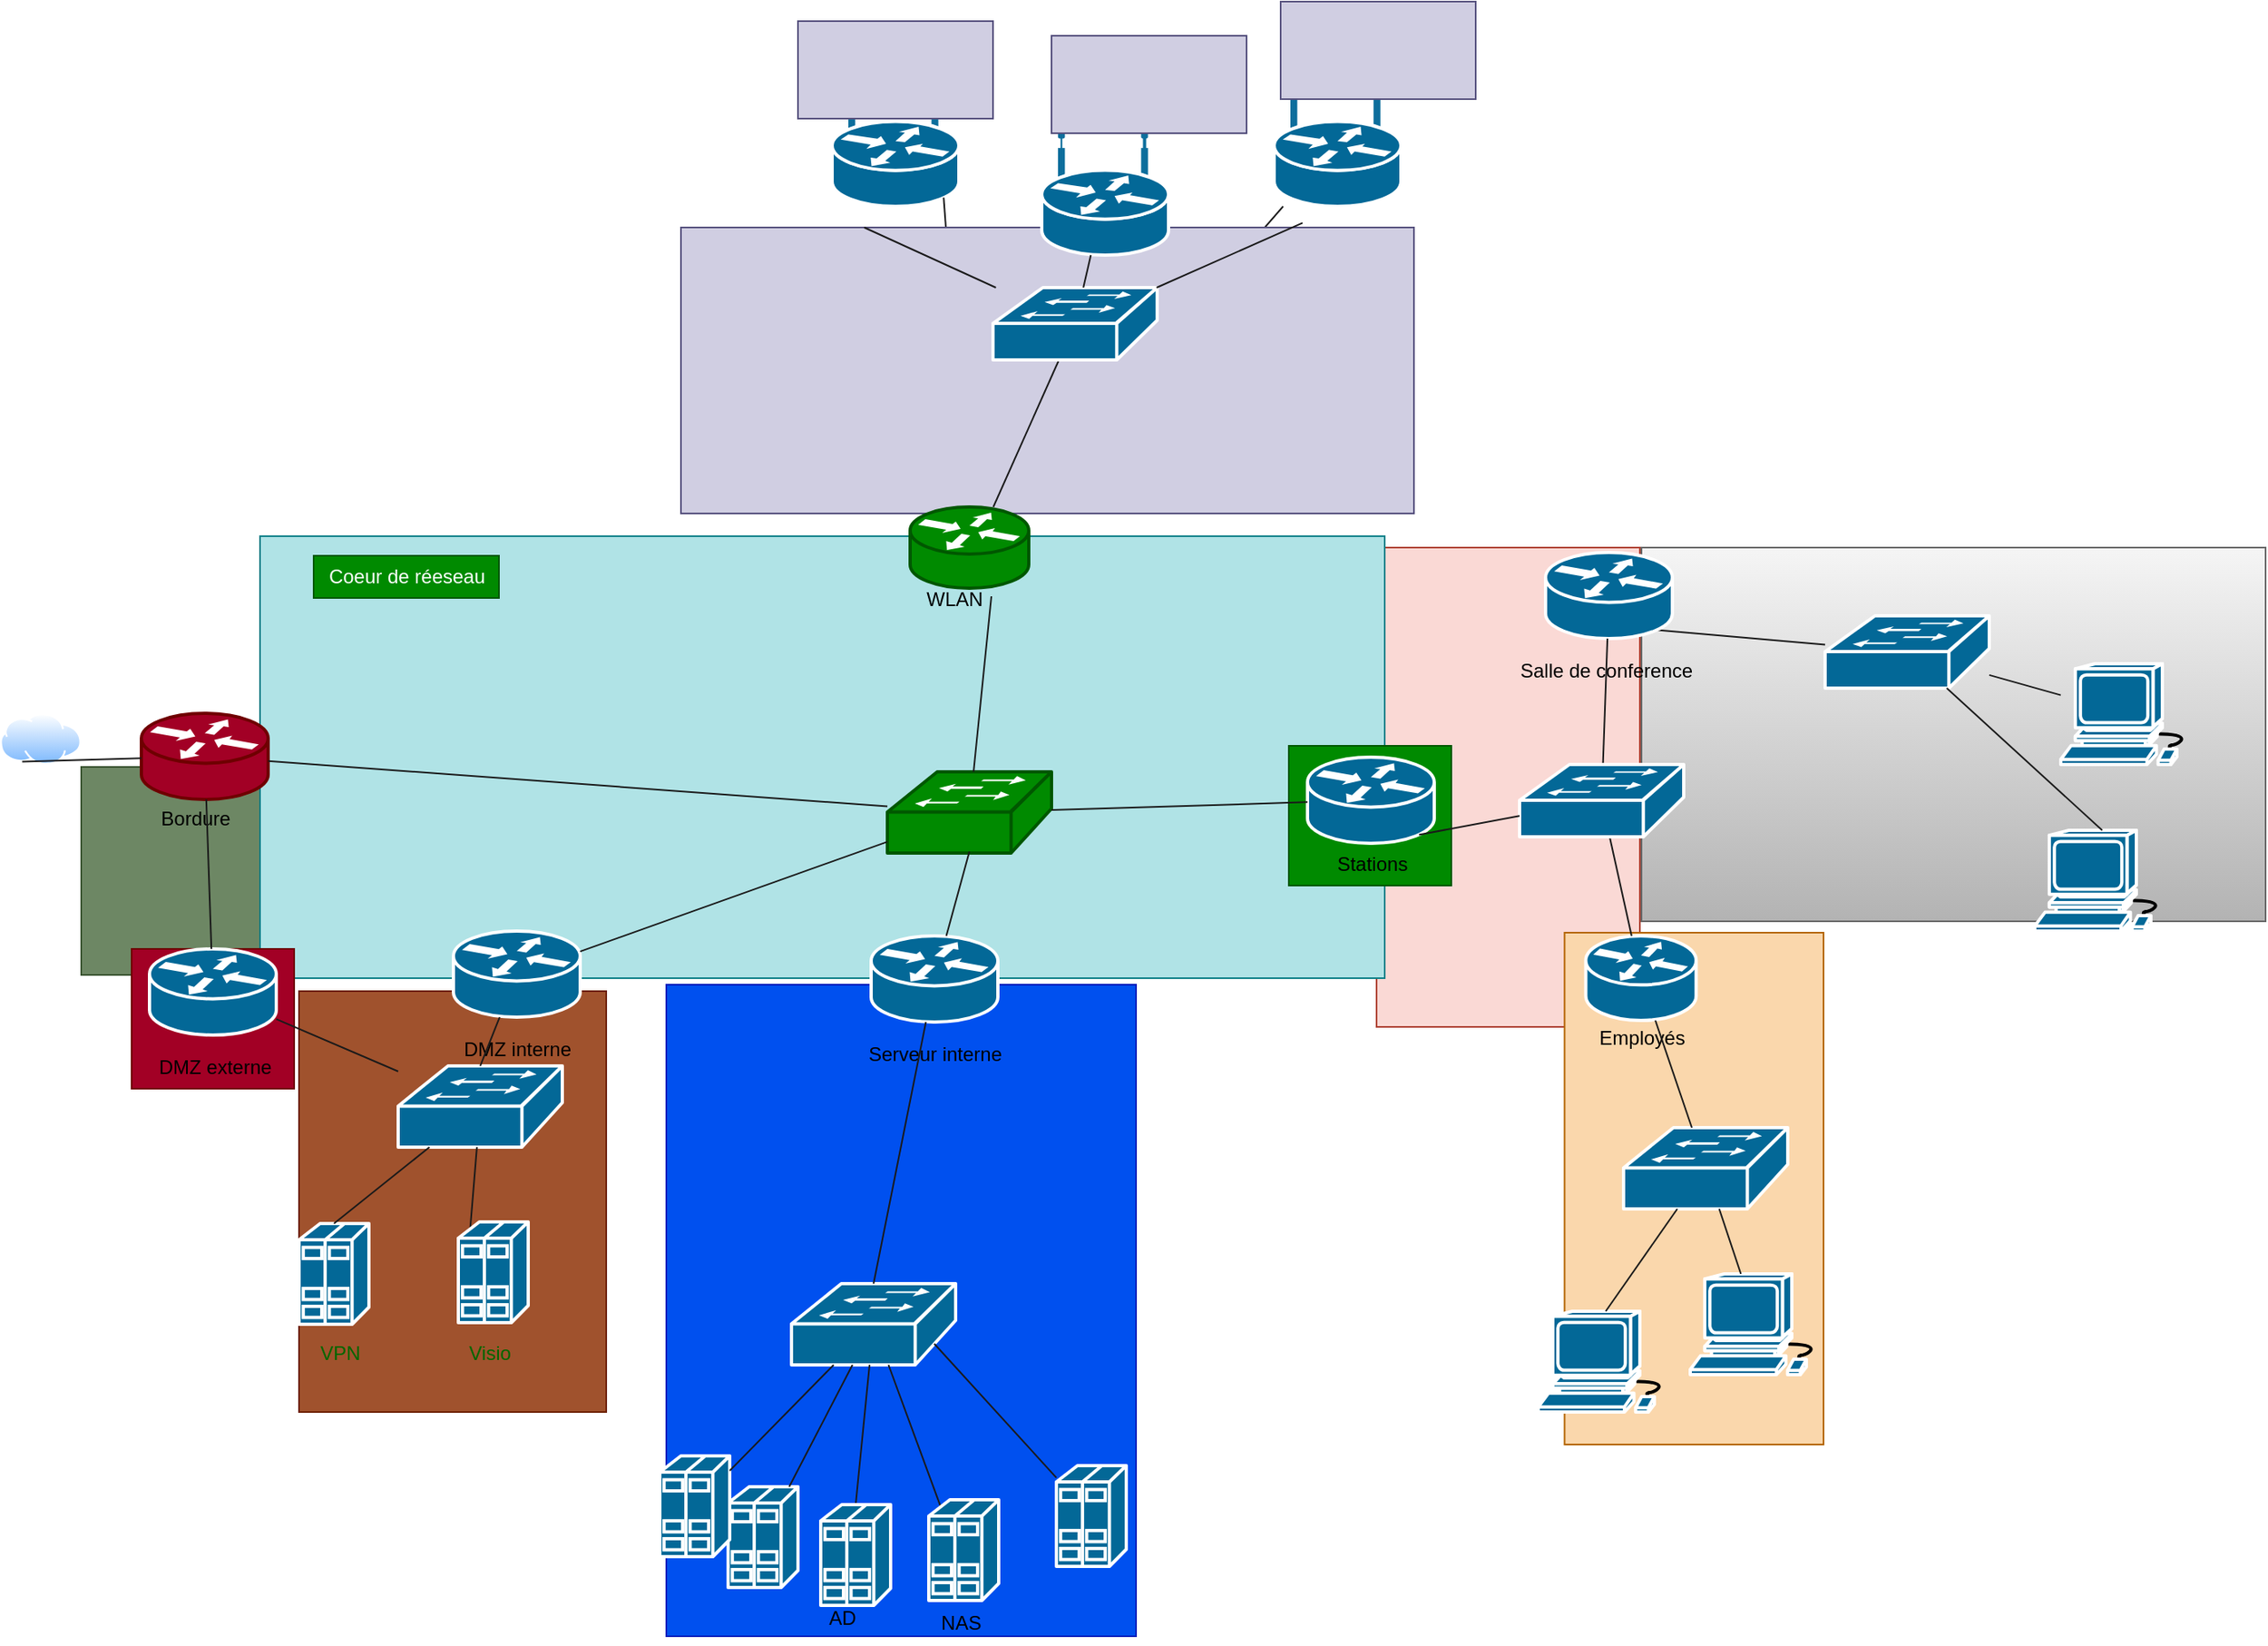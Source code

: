 <mxfile>
    <diagram id="D4_o2YcMro7wRbGhOeaa" name="Page-1">
        <mxGraphModel dx="1761" dy="1663" grid="0" gridSize="10" guides="1" tooltips="1" connect="1" arrows="1" fold="1" page="1" pageScale="1" pageWidth="850" pageHeight="1100" background="#ffffff" math="0" shadow="0">
            <root>
                <mxCell id="0"/>
                <mxCell id="1" parent="0"/>
                <mxCell id="159" value="" style="rounded=0;whiteSpace=wrap;html=1;labelBackgroundColor=#CC0000;fontColor=#ffffff;fillColor=#6d8764;strokeColor=#3A5431;" vertex="1" parent="1">
                    <mxGeometry x="-156" y="225" width="127" height="128" as="geometry"/>
                </mxCell>
                <mxCell id="158" value="" style="rounded=0;whiteSpace=wrap;html=1;labelBackgroundColor=#CC0000;fontColor=#ffffff;fillColor=#a0522d;strokeColor=#6D1F00;" vertex="1" parent="1">
                    <mxGeometry x="-22" y="363" width="189" height="259" as="geometry"/>
                </mxCell>
                <mxCell id="157" value="" style="rounded=0;whiteSpace=wrap;html=1;labelBackgroundColor=#CC0000;fillColor=#0050ef;strokeColor=#001DBC;fontColor=#ffffff;" vertex="1" parent="1">
                    <mxGeometry x="204" y="359" width="289" height="401" as="geometry"/>
                </mxCell>
                <mxCell id="149" value="" style="rounded=0;whiteSpace=wrap;html=1;labelBackgroundColor=#CC0000;fillColor=#f5f5f5;gradientColor=#b3b3b3;strokeColor=#666666;" vertex="1" parent="1">
                    <mxGeometry x="804" y="90" width="384" height="230" as="geometry"/>
                </mxCell>
                <mxCell id="147" value="" style="rounded=0;whiteSpace=wrap;html=1;labelBackgroundColor=#CC0000;fillColor=#fad9d5;strokeColor=#ae4132;" vertex="1" parent="1">
                    <mxGeometry x="641" y="90" width="162" height="295" as="geometry"/>
                </mxCell>
                <mxCell id="140" value="" style="rounded=0;whiteSpace=wrap;html=1;labelBackgroundColor=#CC0000;fillColor=#b0e3e6;strokeColor=#0e8088;fontColor=#00FF00;" vertex="1" parent="1">
                    <mxGeometry x="-46" y="83" width="692" height="272" as="geometry"/>
                </mxCell>
                <mxCell id="40" value="" style="group" vertex="1" connectable="0" parent="1">
                    <mxGeometry x="319" y="329" width="100" height="86" as="geometry"/>
                </mxCell>
                <mxCell id="38" value="" style="shape=mxgraph.cisco.routers.router;sketch=0;html=1;pointerEvents=1;dashed=0;fillColor=#036897;strokeColor=#ffffff;strokeWidth=2;verticalLabelPosition=bottom;verticalAlign=top;align=center;outlineConnect=0;fontColor=#000000;" vertex="1" parent="40">
                    <mxGeometry x="11" width="78" height="53" as="geometry"/>
                </mxCell>
                <mxCell id="39" value="Serveur interne" style="text;html=1;align=center;verticalAlign=middle;resizable=0;points=[];autosize=1;strokeColor=none;fillColor=none;fontColor=#000000;" vertex="1" parent="40">
                    <mxGeometry y="60" width="100" height="26" as="geometry"/>
                </mxCell>
                <mxCell id="41" value="" style="shape=mxgraph.cisco.switches.workgroup_switch;sketch=0;html=1;pointerEvents=1;dashed=0;fillColor=#036897;strokeColor=#ffffff;strokeWidth=2;verticalLabelPosition=bottom;verticalAlign=top;align=center;outlineConnect=0;fontColor=#000000;" vertex="1" parent="1">
                    <mxGeometry x="281" y="543" width="101" height="50" as="geometry"/>
                </mxCell>
                <mxCell id="46" value="" style="endArrow=none;html=1;strokeColor=#1A1A1A;fontColor=#000000;entryX=0.5;entryY=0;entryDx=0;entryDy=0;entryPerimeter=0;" edge="1" parent="1" source="38" target="41">
                    <mxGeometry width="50" height="50" relative="1" as="geometry">
                        <mxPoint x="457" y="316" as="sourcePoint"/>
                        <mxPoint x="507" y="266" as="targetPoint"/>
                    </mxGeometry>
                </mxCell>
                <mxCell id="47" value="" style="endArrow=none;html=1;strokeColor=#1A1A1A;fontColor=#000000;exitX=0.17;exitY=0.07;exitDx=0;exitDy=0;exitPerimeter=0;" edge="1" parent="1" source="43" target="41">
                    <mxGeometry width="50" height="50" relative="1" as="geometry">
                        <mxPoint x="457" y="316" as="sourcePoint"/>
                        <mxPoint x="507" y="266" as="targetPoint"/>
                    </mxGeometry>
                </mxCell>
                <mxCell id="48" value="" style="endArrow=none;html=1;strokeColor=#1A1A1A;fontColor=#000000;exitX=0.5;exitY=0;exitDx=0;exitDy=0;exitPerimeter=0;" edge="1" parent="1" source="42" target="41">
                    <mxGeometry width="50" height="50" relative="1" as="geometry">
                        <mxPoint x="457" y="316" as="sourcePoint"/>
                        <mxPoint x="507" y="266" as="targetPoint"/>
                    </mxGeometry>
                </mxCell>
                <mxCell id="52" value="" style="group" vertex="1" connectable="0" parent="1">
                    <mxGeometry x="768" y="329" width="148" height="315" as="geometry"/>
                </mxCell>
                <mxCell id="148" value="" style="rounded=0;whiteSpace=wrap;html=1;labelBackgroundColor=#CC0000;fillColor=#fad7ac;strokeColor=#b46504;" vertex="1" parent="52">
                    <mxGeometry x="-11.318" y="-2" width="159.318" height="315" as="geometry"/>
                </mxCell>
                <mxCell id="50" value="" style="shape=mxgraph.cisco.routers.router;sketch=0;html=1;pointerEvents=1;dashed=0;fillColor=#036897;strokeColor=#ffffff;strokeWidth=2;verticalLabelPosition=bottom;verticalAlign=top;align=center;outlineConnect=0;fontColor=#000000;" vertex="1" parent="52">
                    <mxGeometry x="1.741" width="67.906" height="52.009" as="geometry"/>
                </mxCell>
                <mxCell id="51" value="Employés" style="text;html=1;align=center;verticalAlign=middle;resizable=0;points=[];autosize=1;strokeColor=none;fillColor=none;fontColor=#000000;" vertex="1" parent="52">
                    <mxGeometry y="50.047" width="71" height="26" as="geometry"/>
                </mxCell>
                <mxCell id="53" value="" style="shape=mxgraph.cisco.switches.workgroup_switch;sketch=0;html=1;pointerEvents=1;dashed=0;fillColor=#036897;strokeColor=#ffffff;strokeWidth=2;verticalLabelPosition=bottom;verticalAlign=top;align=center;outlineConnect=0;fontColor=#000000;" vertex="1" parent="1">
                    <mxGeometry x="793" y="447" width="101" height="50" as="geometry"/>
                </mxCell>
                <mxCell id="54" value="" style="shape=mxgraph.cisco.computers_and_peripherals.workstation;sketch=0;html=1;pointerEvents=1;dashed=0;fillColor=#036897;strokeColor=#ffffff;strokeWidth=2;verticalLabelPosition=bottom;verticalAlign=top;align=center;outlineConnect=0;fontColor=#000000;" vertex="1" parent="1">
                    <mxGeometry x="740.5" y="560" width="83" height="62" as="geometry"/>
                </mxCell>
                <mxCell id="55" value="" style="shape=mxgraph.cisco.computers_and_peripherals.workstation;sketch=0;html=1;pointerEvents=1;dashed=0;fillColor=#036897;strokeColor=#ffffff;strokeWidth=2;verticalLabelPosition=bottom;verticalAlign=top;align=center;outlineConnect=0;fontColor=#000000;" vertex="1" parent="1">
                    <mxGeometry x="834" y="537" width="83" height="62" as="geometry"/>
                </mxCell>
                <mxCell id="56" value="" style="endArrow=none;html=1;strokeColor=#1A1A1A;fontColor=#000000;" edge="1" parent="1" source="53" target="50">
                    <mxGeometry width="50" height="50" relative="1" as="geometry">
                        <mxPoint x="503" y="347" as="sourcePoint"/>
                        <mxPoint x="553" y="297" as="targetPoint"/>
                    </mxGeometry>
                </mxCell>
                <mxCell id="57" value="" style="endArrow=none;html=1;strokeColor=#1A1A1A;fontColor=#000000;" edge="1" parent="1" source="53" target="55">
                    <mxGeometry width="50" height="50" relative="1" as="geometry">
                        <mxPoint x="503" y="347" as="sourcePoint"/>
                        <mxPoint x="553" y="297" as="targetPoint"/>
                    </mxGeometry>
                </mxCell>
                <mxCell id="58" value="" style="endArrow=none;html=1;strokeColor=#1A1A1A;fontColor=#000000;exitX=0.5;exitY=0;exitDx=0;exitDy=0;exitPerimeter=0;" edge="1" parent="1" source="54" target="53">
                    <mxGeometry width="50" height="50" relative="1" as="geometry">
                        <mxPoint x="503" y="347" as="sourcePoint"/>
                        <mxPoint x="553" y="297" as="targetPoint"/>
                    </mxGeometry>
                </mxCell>
                <mxCell id="59" value="" style="shape=mxgraph.cisco.switches.workgroup_switch;sketch=0;html=1;pointerEvents=1;dashed=0;fillColor=#036897;strokeColor=#ffffff;strokeWidth=2;verticalLabelPosition=bottom;verticalAlign=top;align=center;outlineConnect=0;fontColor=#000000;" vertex="1" parent="1">
                    <mxGeometry x="917" y="132" width="101" height="44.5" as="geometry"/>
                </mxCell>
                <mxCell id="60" value="" style="shape=mxgraph.cisco.computers_and_peripherals.workstation;sketch=0;html=1;pointerEvents=1;dashed=0;fillColor=#036897;strokeColor=#ffffff;strokeWidth=2;verticalLabelPosition=bottom;verticalAlign=top;align=center;outlineConnect=0;fontColor=#000000;" vertex="1" parent="1">
                    <mxGeometry x="1046" y="264" width="83" height="62" as="geometry"/>
                </mxCell>
                <mxCell id="61" value="" style="shape=mxgraph.cisco.computers_and_peripherals.workstation;sketch=0;html=1;pointerEvents=1;dashed=0;fillColor=#036897;strokeColor=#ffffff;strokeWidth=2;verticalLabelPosition=bottom;verticalAlign=top;align=center;outlineConnect=0;fontColor=#000000;" vertex="1" parent="1">
                    <mxGeometry x="1062" y="161.5" width="83" height="62" as="geometry"/>
                </mxCell>
                <mxCell id="62" value="" style="endArrow=none;html=1;strokeColor=#1A1A1A;fontColor=#000000;" edge="1" parent="1" source="59" target="61">
                    <mxGeometry width="50" height="50" relative="1" as="geometry">
                        <mxPoint x="513" y="357" as="sourcePoint"/>
                        <mxPoint x="563" y="307" as="targetPoint"/>
                    </mxGeometry>
                </mxCell>
                <mxCell id="63" value="" style="endArrow=none;html=1;strokeColor=#1A1A1A;fontColor=#000000;exitX=0.5;exitY=0;exitDx=0;exitDy=0;exitPerimeter=0;" edge="1" parent="1" source="60" target="59">
                    <mxGeometry width="50" height="50" relative="1" as="geometry">
                        <mxPoint x="513" y="357" as="sourcePoint"/>
                        <mxPoint x="563" y="307" as="targetPoint"/>
                    </mxGeometry>
                </mxCell>
                <mxCell id="66" value="" style="endArrow=none;html=1;strokeColor=#1A1A1A;fontColor=#000000;exitX=0.88;exitY=0.9;exitDx=0;exitDy=0;exitPerimeter=0;" edge="1" parent="1" source="35" target="59">
                    <mxGeometry width="50" height="50" relative="1" as="geometry">
                        <mxPoint x="463" y="360" as="sourcePoint"/>
                        <mxPoint x="513" y="310" as="targetPoint"/>
                    </mxGeometry>
                </mxCell>
                <mxCell id="67" value="" style="group" vertex="1" connectable="0" parent="1">
                    <mxGeometry x="720" y="93" width="124" height="86" as="geometry"/>
                </mxCell>
                <mxCell id="35" value="" style="shape=mxgraph.cisco.routers.router;sketch=0;html=1;pointerEvents=1;dashed=0;fillColor=#036897;strokeColor=#ffffff;strokeWidth=2;verticalLabelPosition=bottom;verticalAlign=top;align=center;outlineConnect=0;fontColor=#000000;" vertex="1" parent="67">
                    <mxGeometry x="25" width="78" height="53" as="geometry"/>
                </mxCell>
                <mxCell id="36" value="Salle de conference" style="text;html=1;align=center;verticalAlign=middle;resizable=0;points=[];autosize=1;strokeColor=none;fillColor=none;fontColor=#000000;" vertex="1" parent="67">
                    <mxGeometry y="60" width="124" height="26" as="geometry"/>
                </mxCell>
                <mxCell id="70" value="" style="group" vertex="1" connectable="0" parent="1">
                    <mxGeometry x="62" y="326" width="100" height="86" as="geometry"/>
                </mxCell>
                <mxCell id="71" value="" style="shape=mxgraph.cisco.routers.router;sketch=0;html=1;pointerEvents=1;dashed=0;fillColor=#036897;strokeColor=#ffffff;strokeWidth=2;verticalLabelPosition=bottom;verticalAlign=top;align=center;outlineConnect=0;fontColor=#000000;" vertex="1" parent="70">
                    <mxGeometry x="11" width="78" height="53" as="geometry"/>
                </mxCell>
                <mxCell id="72" value="DMZ interne" style="text;html=1;align=center;verticalAlign=middle;resizable=0;points=[];autosize=1;strokeColor=none;fillColor=none;fontColor=#000000;" vertex="1" parent="70">
                    <mxGeometry x="8" y="60" width="84" height="26" as="geometry"/>
                </mxCell>
                <mxCell id="73" value="" style="shape=mxgraph.cisco.switches.workgroup_switch;sketch=0;html=1;pointerEvents=1;dashed=0;fillColor=#036897;strokeColor=#ffffff;strokeWidth=2;verticalLabelPosition=bottom;verticalAlign=top;align=center;outlineConnect=0;fontColor=#000000;" vertex="1" parent="1">
                    <mxGeometry x="39" y="409" width="101" height="50" as="geometry"/>
                </mxCell>
                <mxCell id="74" value="" style="shape=mxgraph.cisco.servers.standard_host;sketch=0;html=1;pointerEvents=1;dashed=0;fillColor=#036897;strokeColor=#ffffff;strokeWidth=2;verticalLabelPosition=bottom;verticalAlign=top;align=center;outlineConnect=0;fontColor=#000000;" vertex="1" parent="1">
                    <mxGeometry x="-22" y="506" width="43" height="62" as="geometry"/>
                </mxCell>
                <mxCell id="76" value="" style="endArrow=none;html=1;strokeColor=#1A1A1A;fontColor=#000000;entryX=0.5;entryY=0;entryDx=0;entryDy=0;entryPerimeter=0;" edge="1" parent="1" source="71" target="73">
                    <mxGeometry width="50" height="50" relative="1" as="geometry">
                        <mxPoint x="303" y="274" as="sourcePoint"/>
                        <mxPoint x="353" y="224" as="targetPoint"/>
                    </mxGeometry>
                </mxCell>
                <mxCell id="77" value="" style="endArrow=none;html=1;strokeColor=#1A1A1A;fontColor=#000000;exitX=0.17;exitY=0.07;exitDx=0;exitDy=0;exitPerimeter=0;" edge="1" parent="1" source="75" target="73">
                    <mxGeometry width="50" height="50" relative="1" as="geometry">
                        <mxPoint x="303" y="274" as="sourcePoint"/>
                        <mxPoint x="353" y="224" as="targetPoint"/>
                    </mxGeometry>
                </mxCell>
                <mxCell id="78" value="" style="endArrow=none;html=1;strokeColor=#1A1A1A;fontColor=#000000;exitX=0.5;exitY=0;exitDx=0;exitDy=0;exitPerimeter=0;" edge="1" parent="1" source="74" target="73">
                    <mxGeometry width="50" height="50" relative="1" as="geometry">
                        <mxPoint x="303" y="274" as="sourcePoint"/>
                        <mxPoint x="353" y="224" as="targetPoint"/>
                    </mxGeometry>
                </mxCell>
                <mxCell id="81" value="" style="group;fillColor=#a20025;fontColor=#ffffff;strokeColor=#6F0000;" vertex="1" connectable="0" parent="1">
                    <mxGeometry x="-125" y="337" width="100" height="86" as="geometry"/>
                </mxCell>
                <mxCell id="82" value="" style="shape=mxgraph.cisco.routers.router;sketch=0;html=1;pointerEvents=1;dashed=0;fillColor=#036897;strokeColor=#ffffff;strokeWidth=2;verticalLabelPosition=bottom;verticalAlign=top;align=center;outlineConnect=0;fontColor=#000000;" vertex="1" parent="81">
                    <mxGeometry x="11" width="78" height="53" as="geometry"/>
                </mxCell>
                <mxCell id="83" value="DMZ externe" style="text;html=1;align=center;verticalAlign=middle;resizable=0;points=[];autosize=1;strokeColor=none;fillColor=none;fontColor=#000000;" vertex="1" parent="81">
                    <mxGeometry x="7" y="60" width="87" height="26" as="geometry"/>
                </mxCell>
                <mxCell id="87" value="" style="endArrow=none;html=1;strokeColor=#1A1A1A;fontColor=#000000;" edge="1" parent="1" source="82" target="73">
                    <mxGeometry width="50" height="50" relative="1" as="geometry">
                        <mxPoint x="477" y="336" as="sourcePoint"/>
                        <mxPoint x="-112.5" y="459" as="targetPoint"/>
                    </mxGeometry>
                </mxCell>
                <mxCell id="92" value="" style="aspect=fixed;perimeter=ellipsePerimeter;html=1;align=center;shadow=0;dashed=0;spacingTop=3;image;image=img/lib/active_directory/internet_cloud.svg;fontColor=#000000;" vertex="1" parent="1">
                    <mxGeometry x="-206" y="192" width="50" height="31.5" as="geometry"/>
                </mxCell>
                <mxCell id="93" value="" style="group" vertex="1" connectable="0" parent="1">
                    <mxGeometry x="-119" y="192" width="78" height="78" as="geometry"/>
                </mxCell>
                <mxCell id="90" value="" style="shape=mxgraph.cisco.routers.router;sketch=0;html=1;pointerEvents=1;dashed=0;fillColor=#a20025;strokeColor=#6F0000;strokeWidth=2;verticalLabelPosition=bottom;verticalAlign=top;align=center;outlineConnect=0;fontColor=#ffffff;" vertex="1" parent="93">
                    <mxGeometry width="78" height="53" as="geometry"/>
                </mxCell>
                <mxCell id="91" value="Bordure" style="text;html=1;align=center;verticalAlign=middle;resizable=0;points=[];autosize=1;strokeColor=none;fillColor=none;fontColor=#000000;" vertex="1" parent="93">
                    <mxGeometry x="2" y="52" width="61" height="26" as="geometry"/>
                </mxCell>
                <mxCell id="95" value="" style="endArrow=none;html=1;strokeColor=#1A1A1A;fontColor=#000000;exitX=0.25;exitY=1;exitDx=0;exitDy=0;" edge="1" parent="1" source="92" target="90">
                    <mxGeometry width="50" height="50" relative="1" as="geometry">
                        <mxPoint x="218" y="379" as="sourcePoint"/>
                        <mxPoint x="268" y="329" as="targetPoint"/>
                    </mxGeometry>
                </mxCell>
                <mxCell id="96" value="" style="endArrow=none;html=1;strokeColor=#1A1A1A;fontColor=#000000;" edge="1" parent="1" source="82" target="90">
                    <mxGeometry width="50" height="50" relative="1" as="geometry">
                        <mxPoint x="148" y="379" as="sourcePoint"/>
                        <mxPoint x="198" y="329" as="targetPoint"/>
                    </mxGeometry>
                </mxCell>
                <mxCell id="97" value="" style="group;fillColor=#008A00;fontColor=#ffffff;strokeColor=#005700;" vertex="1" connectable="0" parent="1">
                    <mxGeometry x="587" y="212" width="100" height="86" as="geometry"/>
                </mxCell>
                <mxCell id="109" value="" style="group" vertex="1" connectable="0" parent="97">
                    <mxGeometry x="11.5" y="7" width="78" height="79" as="geometry"/>
                </mxCell>
                <mxCell id="98" value="" style="shape=mxgraph.cisco.routers.router;sketch=0;html=1;pointerEvents=1;dashed=0;fillColor=#036897;strokeColor=#ffffff;strokeWidth=2;verticalLabelPosition=bottom;verticalAlign=top;align=center;outlineConnect=0;fontColor=#000000;" vertex="1" parent="109">
                    <mxGeometry width="78" height="53" as="geometry"/>
                </mxCell>
                <mxCell id="99" value="Stations" style="text;html=1;align=center;verticalAlign=middle;resizable=0;points=[];autosize=1;strokeColor=none;fillColor=none;fontColor=#000000;" vertex="1" parent="109">
                    <mxGeometry x="8.5" y="53" width="61" height="26" as="geometry"/>
                </mxCell>
                <mxCell id="100" value="" style="endArrow=none;html=1;strokeColor=#1A1A1A;fontColor=#000000;" edge="1" parent="1" source="50" target="151">
                    <mxGeometry width="50" height="50" relative="1" as="geometry">
                        <mxPoint x="439" y="379" as="sourcePoint"/>
                        <mxPoint x="489" y="329" as="targetPoint"/>
                    </mxGeometry>
                </mxCell>
                <mxCell id="104" value="" style="endArrow=none;html=1;strokeColor=#1A1A1A;fontColor=#000000;" edge="1" parent="1" source="151" target="35">
                    <mxGeometry width="50" height="50" relative="1" as="geometry">
                        <mxPoint x="439" y="379" as="sourcePoint"/>
                        <mxPoint x="489" y="329" as="targetPoint"/>
                    </mxGeometry>
                </mxCell>
                <mxCell id="105" value="" style="shape=mxgraph.cisco.switches.workgroup_switch;sketch=0;html=1;pointerEvents=1;dashed=0;fillColor=#008a00;strokeColor=#005700;strokeWidth=2;verticalLabelPosition=bottom;verticalAlign=top;align=center;outlineConnect=0;fontColor=#ffffff;" vertex="1" parent="1">
                    <mxGeometry x="340" y="228" width="101" height="50" as="geometry"/>
                </mxCell>
                <mxCell id="106" value="" style="endArrow=none;html=1;strokeColor=#1A1A1A;fontColor=#000000;entryX=0.5;entryY=0.98;entryDx=0;entryDy=0;entryPerimeter=0;" edge="1" parent="1" source="38" target="105">
                    <mxGeometry width="50" height="50" relative="1" as="geometry">
                        <mxPoint x="439" y="379" as="sourcePoint"/>
                        <mxPoint x="489" y="329" as="targetPoint"/>
                    </mxGeometry>
                </mxCell>
                <mxCell id="107" value="" style="endArrow=none;html=1;strokeColor=#1A1A1A;fontColor=#000000;" edge="1" parent="1" source="105" target="98">
                    <mxGeometry width="50" height="50" relative="1" as="geometry">
                        <mxPoint x="439" y="379" as="sourcePoint"/>
                        <mxPoint x="489" y="329" as="targetPoint"/>
                    </mxGeometry>
                </mxCell>
                <mxCell id="108" value="" style="endArrow=none;html=1;strokeColor=#1A1A1A;fontColor=#000000;" edge="1" parent="1" source="71" target="105">
                    <mxGeometry width="50" height="50" relative="1" as="geometry">
                        <mxPoint x="439" y="379" as="sourcePoint"/>
                        <mxPoint x="489" y="329" as="targetPoint"/>
                    </mxGeometry>
                </mxCell>
                <mxCell id="110" value="" style="endArrow=none;html=1;strokeColor=#1A1A1A;fontColor=#000000;" edge="1" parent="1" source="90" target="105">
                    <mxGeometry width="50" height="50" relative="1" as="geometry">
                        <mxPoint x="375" y="364" as="sourcePoint"/>
                        <mxPoint x="425" y="314" as="targetPoint"/>
                    </mxGeometry>
                </mxCell>
                <mxCell id="118" value="" style="group" vertex="1" connectable="0" parent="1">
                    <mxGeometry x="306" y="-116" width="99" height="124" as="geometry"/>
                </mxCell>
                <mxCell id="26" value="" style="shape=mxgraph.cisco.routers.wireless_router;sketch=0;html=1;pointerEvents=1;dashed=0;fillColor=#036897;strokeColor=#ffffff;strokeWidth=2;verticalLabelPosition=bottom;verticalAlign=top;align=center;outlineConnect=0;fontColor=#000000;" vertex="1" parent="118">
                    <mxGeometry y="-81" width="78" height="77" as="geometry"/>
                </mxCell>
                <mxCell id="27" value="Visiteurs" style="text;html=1;align=center;verticalAlign=middle;resizable=0;points=[];autosize=1;strokeColor=none;fillColor=none;fontColor=#000000;" vertex="1" parent="118">
                    <mxGeometry y="98" width="64" height="26" as="geometry"/>
                </mxCell>
                <mxCell id="144" value="" style="rounded=0;whiteSpace=wrap;html=1;labelBackgroundColor=#CC0000;fillColor=#d0cee2;strokeColor=#56517e;" vertex="1" parent="118">
                    <mxGeometry x="-21" y="-118" width="120" height="60" as="geometry"/>
                </mxCell>
                <mxCell id="119" value="" style="endArrow=none;html=1;strokeColor=#1A1A1A;fontColor=#000000;entryX=0.5;entryY=1;entryDx=0;entryDy=0;entryPerimeter=0;" edge="1" parent="1" source="105">
                    <mxGeometry width="50" height="50" relative="1" as="geometry">
                        <mxPoint x="375" y="198" as="sourcePoint"/>
                        <mxPoint x="404" y="120" as="targetPoint"/>
                    </mxGeometry>
                </mxCell>
                <mxCell id="120" value="" style="endArrow=none;html=1;strokeColor=#1A1A1A;fontColor=#000000;exitX=0.88;exitY=0.93;exitDx=0;exitDy=0;exitPerimeter=0;" edge="1" parent="1" source="26" target="126">
                    <mxGeometry width="50" height="50" relative="1" as="geometry">
                        <mxPoint x="375" y="198" as="sourcePoint"/>
                        <mxPoint x="372.627" y="67" as="targetPoint"/>
                    </mxGeometry>
                </mxCell>
                <mxCell id="122" value="" style="endArrow=none;html=1;strokeColor=#1A1A1A;fontColor=#000000;entryX=0.88;entryY=0.1;entryDx=0;entryDy=0;entryPerimeter=0;" edge="1" parent="1" source="116" target="126">
                    <mxGeometry width="50" height="50" relative="1" as="geometry">
                        <mxPoint x="375" y="198" as="sourcePoint"/>
                        <mxPoint x="433.64" y="114.7" as="targetPoint"/>
                    </mxGeometry>
                </mxCell>
                <mxCell id="123" value="VPN" style="text;html=1;align=center;verticalAlign=middle;resizable=0;points=[];autosize=1;strokeColor=none;fillColor=none;fontColor=#006600;" vertex="1" parent="1">
                    <mxGeometry x="-19" y="573" width="43" height="26" as="geometry"/>
                </mxCell>
                <mxCell id="129" value="" style="shape=mxgraph.cisco.servers.standard_host;sketch=0;html=1;pointerEvents=1;dashed=0;fillColor=#036897;strokeColor=#ffffff;strokeWidth=2;verticalLabelPosition=bottom;verticalAlign=top;align=center;outlineConnect=0;fontColor=#000000;" vertex="1" parent="1">
                    <mxGeometry x="242" y="668" width="43" height="62" as="geometry"/>
                </mxCell>
                <mxCell id="130" value="" style="group" vertex="1" connectable="0" parent="1">
                    <mxGeometry x="73" y="505" width="46" height="94" as="geometry"/>
                </mxCell>
                <mxCell id="75" value="" style="shape=mxgraph.cisco.servers.standard_host;sketch=0;html=1;pointerEvents=1;dashed=0;fillColor=#036897;strokeColor=#ffffff;strokeWidth=2;verticalLabelPosition=bottom;verticalAlign=top;align=center;outlineConnect=0;fontColor=#000000;" vertex="1" parent="130">
                    <mxGeometry x="3" width="43" height="62" as="geometry"/>
                </mxCell>
                <mxCell id="124" value="Visio" style="text;html=1;align=center;verticalAlign=middle;resizable=0;points=[];autosize=1;strokeColor=none;fillColor=none;fontColor=#006600;" vertex="1" parent="130">
                    <mxGeometry y="68" width="44" height="26" as="geometry"/>
                </mxCell>
                <mxCell id="131" value="" style="shape=mxgraph.cisco.servers.standard_host;sketch=0;html=1;pointerEvents=1;dashed=0;fillColor=#036897;strokeColor=#ffffff;strokeWidth=2;verticalLabelPosition=bottom;verticalAlign=top;align=center;outlineConnect=0;fontColor=#000000;" vertex="1" parent="1">
                    <mxGeometry x="200" y="649" width="43" height="62" as="geometry"/>
                </mxCell>
                <mxCell id="132" value="" style="shape=mxgraph.cisco.servers.standard_host;sketch=0;html=1;pointerEvents=1;dashed=0;fillColor=#036897;strokeColor=#ffffff;strokeWidth=2;verticalLabelPosition=bottom;verticalAlign=top;align=center;outlineConnect=0;fontColor=#000000;" vertex="1" parent="1">
                    <mxGeometry x="444" y="655" width="43" height="62" as="geometry"/>
                </mxCell>
                <mxCell id="134" value="" style="group" vertex="1" connectable="0" parent="1">
                    <mxGeometry x="363" y="676" width="45.5" height="89" as="geometry"/>
                </mxCell>
                <mxCell id="43" value="" style="shape=mxgraph.cisco.servers.standard_host;sketch=0;html=1;pointerEvents=1;dashed=0;fillColor=#036897;strokeColor=#ffffff;strokeWidth=2;verticalLabelPosition=bottom;verticalAlign=top;align=center;outlineConnect=0;fontColor=#000000;" vertex="1" parent="134">
                    <mxGeometry x="2.5" width="43" height="62" as="geometry"/>
                </mxCell>
                <mxCell id="80" value="NAS" style="text;html=1;align=center;verticalAlign=middle;resizable=0;points=[];autosize=1;strokeColor=none;fillColor=none;fontColor=#000000;" vertex="1" parent="134">
                    <mxGeometry y="63" width="43" height="26" as="geometry"/>
                </mxCell>
                <mxCell id="135" value="" style="group" vertex="1" connectable="0" parent="1">
                    <mxGeometry x="294" y="679" width="48" height="83" as="geometry"/>
                </mxCell>
                <mxCell id="42" value="" style="shape=mxgraph.cisco.servers.standard_host;sketch=0;html=1;pointerEvents=1;dashed=0;fillColor=#036897;strokeColor=#ffffff;strokeWidth=2;verticalLabelPosition=bottom;verticalAlign=top;align=center;outlineConnect=0;fontColor=#000000;" vertex="1" parent="135">
                    <mxGeometry x="5" width="43" height="62" as="geometry"/>
                </mxCell>
                <mxCell id="79" value="AD" style="text;html=1;align=center;verticalAlign=middle;resizable=0;points=[];autosize=1;strokeColor=none;fillColor=none;fontColor=#000000;" vertex="1" parent="135">
                    <mxGeometry y="57" width="35" height="26" as="geometry"/>
                </mxCell>
                <mxCell id="136" value="" style="endArrow=none;html=1;strokeColor=#1A1A1A;fontColor=#000000;" edge="1" parent="1" source="41" target="129">
                    <mxGeometry width="50" height="50" relative="1" as="geometry">
                        <mxPoint x="440" y="600" as="sourcePoint"/>
                        <mxPoint x="490" y="550" as="targetPoint"/>
                    </mxGeometry>
                </mxCell>
                <mxCell id="137" value="" style="endArrow=none;html=1;strokeColor=#1A1A1A;fontColor=#000000;exitX=0.87;exitY=0.74;exitDx=0;exitDy=0;exitPerimeter=0;" edge="1" parent="1" source="41" target="132">
                    <mxGeometry width="50" height="50" relative="1" as="geometry">
                        <mxPoint x="440" y="600" as="sourcePoint"/>
                        <mxPoint x="490" y="550" as="targetPoint"/>
                    </mxGeometry>
                </mxCell>
                <mxCell id="138" value="" style="endArrow=none;html=1;strokeColor=#1A1A1A;fontColor=#000000;" edge="1" parent="1" source="131" target="41">
                    <mxGeometry width="50" height="50" relative="1" as="geometry">
                        <mxPoint x="440" y="600" as="sourcePoint"/>
                        <mxPoint x="490" y="550" as="targetPoint"/>
                    </mxGeometry>
                </mxCell>
                <mxCell id="142" value="" style="group" vertex="1" connectable="0" parent="1">
                    <mxGeometry x="578" y="-116" width="78" height="99" as="geometry"/>
                </mxCell>
                <mxCell id="116" value="" style="shape=mxgraph.cisco.routers.wireless_router;sketch=0;html=1;pointerEvents=1;dashed=0;fillColor=#036897;strokeColor=#ffffff;strokeWidth=2;verticalLabelPosition=bottom;verticalAlign=top;align=center;outlineConnect=0;fontColor=#000000;" vertex="1" parent="142">
                    <mxGeometry y="-81" width="78" height="77" as="geometry"/>
                </mxCell>
                <mxCell id="117" value="Employés" style="text;html=1;align=center;verticalAlign=middle;resizable=0;points=[];autosize=1;strokeColor=none;fillColor=none;fontColor=#000000;" vertex="1" parent="142">
                    <mxGeometry x="3.5" y="73" width="71" height="26" as="geometry"/>
                </mxCell>
                <mxCell id="143" value="" style="group" vertex="1" connectable="0" parent="1">
                    <mxGeometry x="354" y="12" width="310" height="132" as="geometry"/>
                </mxCell>
                <mxCell id="141" value="" style="rounded=0;whiteSpace=wrap;html=1;labelBackgroundColor=#CC0000;fillColor=#d0cee2;strokeColor=#56517e;" vertex="1" parent="143">
                    <mxGeometry x="-141" y="-119" width="451" height="176" as="geometry"/>
                </mxCell>
                <mxCell id="34" value="" style="group" vertex="1" connectable="0" parent="143">
                    <mxGeometry x="50" width="148" height="132" as="geometry"/>
                </mxCell>
                <mxCell id="121" value="" style="endArrow=none;html=1;strokeColor=#1A1A1A;fontColor=#000000;" edge="1" parent="34" source="153">
                    <mxGeometry width="50" height="50" relative="1" as="geometry">
                        <mxPoint x="-44" y="184" as="sourcePoint"/>
                        <mxPoint x="1.205" y="53" as="targetPoint"/>
                    </mxGeometry>
                </mxCell>
                <mxCell id="126" value="" style="shape=mxgraph.cisco.routers.router;sketch=0;html=1;pointerEvents=1;dashed=0;fillColor=#008a00;strokeColor=#005700;strokeWidth=2;verticalLabelPosition=bottom;verticalAlign=top;align=center;outlineConnect=0;labelBackgroundColor=#CC0000;fontColor=#ffffff;" vertex="1" parent="34">
                    <mxGeometry x="-50" y="53" width="73" height="50" as="geometry"/>
                </mxCell>
                <mxCell id="32" value="" style="shape=mxgraph.cisco.routers.wireless_router;sketch=0;html=1;pointerEvents=1;dashed=0;fillColor=#036897;strokeColor=#ffffff;strokeWidth=2;verticalLabelPosition=bottom;verticalAlign=top;align=center;outlineConnect=0;fontColor=#000000;" vertex="1" parent="34">
                    <mxGeometry x="31" y="-179" width="78" height="77" as="geometry"/>
                </mxCell>
                <mxCell id="127" value="&lt;font color=&quot;#000000&quot;&gt;WLAN&lt;/font&gt;" style="text;html=1;align=center;verticalAlign=middle;resizable=0;points=[];autosize=1;strokeColor=none;fillColor=none;fontColor=#009900;" vertex="1" parent="143">
                    <mxGeometry y="97" width="53" height="26" as="geometry"/>
                </mxCell>
                <mxCell id="145" value="" style="rounded=0;whiteSpace=wrap;html=1;labelBackgroundColor=#CC0000;fillColor=#d0cee2;strokeColor=#56517e;" vertex="1" parent="1">
                    <mxGeometry x="441" y="-225" width="120" height="60" as="geometry"/>
                </mxCell>
                <mxCell id="146" value="" style="rounded=0;whiteSpace=wrap;html=1;labelBackgroundColor=#CC0000;fillColor=#d0cee2;strokeColor=#56517e;" vertex="1" parent="1">
                    <mxGeometry x="582" y="-246" width="120" height="60" as="geometry"/>
                </mxCell>
                <mxCell id="151" value="" style="shape=mxgraph.cisco.switches.workgroup_switch;sketch=0;html=1;pointerEvents=1;dashed=0;fillColor=#036897;strokeColor=#ffffff;strokeWidth=2;verticalLabelPosition=bottom;verticalAlign=top;align=center;outlineConnect=0;fontColor=#000000;" vertex="1" parent="1">
                    <mxGeometry x="729" y="223.5" width="101" height="44.5" as="geometry"/>
                </mxCell>
                <mxCell id="152" value="" style="endArrow=none;html=1;strokeColor=#1A1A1A;fontColor=#000000;exitX=0.88;exitY=0.9;exitDx=0;exitDy=0;exitPerimeter=0;" edge="1" parent="1" source="98" target="151">
                    <mxGeometry width="50" height="50" relative="1" as="geometry">
                        <mxPoint x="762" y="352" as="sourcePoint"/>
                        <mxPoint x="812" y="302" as="targetPoint"/>
                    </mxGeometry>
                </mxCell>
                <mxCell id="153" value="" style="shape=mxgraph.cisco.switches.workgroup_switch;sketch=0;html=1;pointerEvents=1;dashed=0;fillColor=#036897;strokeColor=#ffffff;strokeWidth=2;verticalLabelPosition=bottom;verticalAlign=top;align=center;outlineConnect=0;fontColor=#000000;" vertex="1" parent="1">
                    <mxGeometry x="405" y="-70" width="101" height="44.5" as="geometry"/>
                </mxCell>
                <mxCell id="154" value="" style="endArrow=none;html=1;strokeColor=#1A1A1A;fontColor=#000000;entryX=0.848;entryY=-0.016;entryDx=0;entryDy=0;entryPerimeter=0;" edge="1" parent="1" source="153" target="141">
                    <mxGeometry width="50" height="50" relative="1" as="geometry">
                        <mxPoint x="602" y="-48" as="sourcePoint"/>
                        <mxPoint x="652" y="-98" as="targetPoint"/>
                    </mxGeometry>
                </mxCell>
                <mxCell id="155" value="" style="endArrow=none;html=1;strokeColor=#1A1A1A;fontColor=#000000;" edge="1" parent="1" source="153" target="32">
                    <mxGeometry width="50" height="50" relative="1" as="geometry">
                        <mxPoint x="602" y="-48" as="sourcePoint"/>
                        <mxPoint x="652" y="-98" as="targetPoint"/>
                    </mxGeometry>
                </mxCell>
                <mxCell id="156" value="" style="endArrow=none;html=1;strokeColor=#1A1A1A;fontColor=#000000;exitX=0.25;exitY=0;exitDx=0;exitDy=0;" edge="1" parent="1" source="141" target="153">
                    <mxGeometry width="50" height="50" relative="1" as="geometry">
                        <mxPoint x="602" y="-48" as="sourcePoint"/>
                        <mxPoint x="652" y="-98" as="targetPoint"/>
                    </mxGeometry>
                </mxCell>
                <mxCell id="160" value="Coeur de réeseau" style="text;html=1;align=center;verticalAlign=middle;resizable=0;points=[];autosize=1;strokeColor=#005700;fillColor=#008a00;fontColor=#ffffff;" vertex="1" parent="1">
                    <mxGeometry x="-13" y="95" width="114" height="26" as="geometry"/>
                </mxCell>
            </root>
        </mxGraphModel>
    </diagram>
</mxfile>